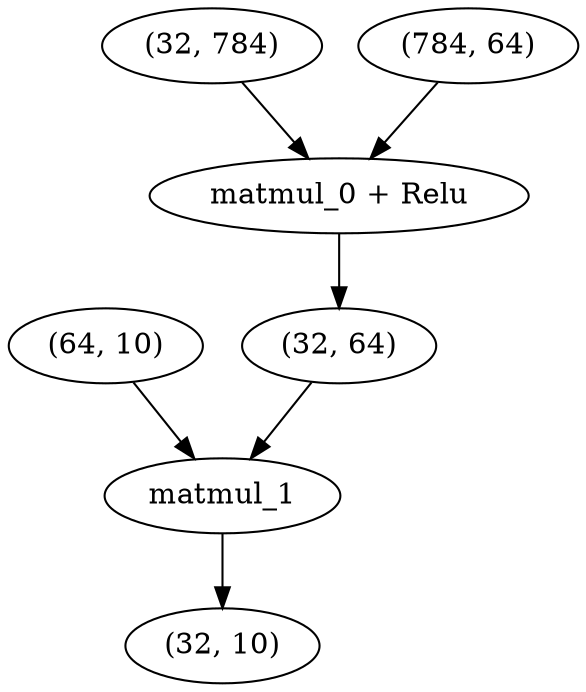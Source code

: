 strict digraph  {
"matmul_0 + Relu";
matmul_1;
"(32, 784)";
"(784, 64)";
"(32, 64)";
"(64, 10)";
"(32, 10)";
"matmul_0 + Relu" -> "(32, 64)";
matmul_1 -> "(32, 10)";
"(32, 784)" -> "matmul_0 + Relu";
"(784, 64)" -> "matmul_0 + Relu";
"(32, 64)" -> matmul_1;
"(64, 10)" -> matmul_1;
}
